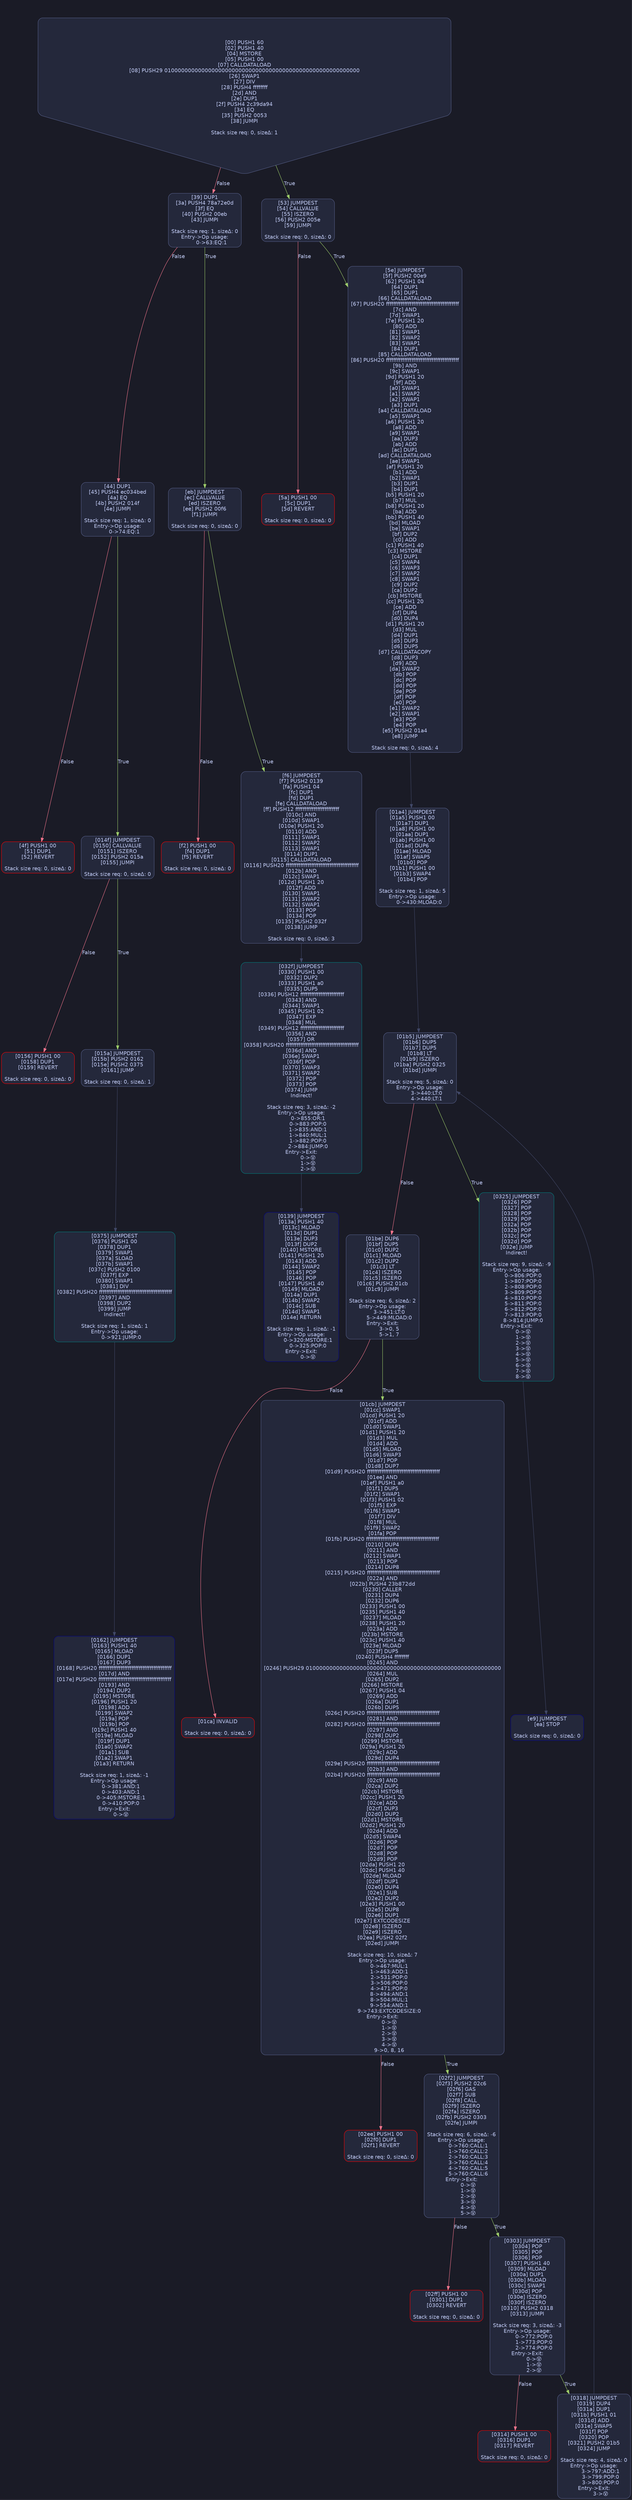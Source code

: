 digraph G {
    node [shape=box, style="filled, rounded", color="#565f89", fontcolor="#c0caf5", fontname="Helvetica", fillcolor="#24283b"];
    edge [color="#414868", fontcolor="#c0caf5", fontname="Helvetica"];
    bgcolor="#1a1b26";
    0 [ label = "[00] PUSH1 60
[02] PUSH1 40
[04] MSTORE
[05] PUSH1 00
[07] CALLDATALOAD
[08] PUSH29 0100000000000000000000000000000000000000000000000000000000
[26] SWAP1
[27] DIV
[28] PUSH4 ffffffff
[2d] AND
[2e] DUP1
[2f] PUSH4 2c39da94
[34] EQ
[35] PUSH2 0053
[38] JUMPI

Stack size req: 0, sizeΔ: 1
" shape = invhouse]
    1 [ label = "[39] DUP1
[3a] PUSH4 78a72e0d
[3f] EQ
[40] PUSH2 00eb
[43] JUMPI

Stack size req: 1, sizeΔ: 0
Entry->Op usage:
	0->63:EQ:1
"]
    2 [ label = "[44] DUP1
[45] PUSH4 ec034bed
[4a] EQ
[4b] PUSH2 014f
[4e] JUMPI

Stack size req: 1, sizeΔ: 0
Entry->Op usage:
	0->74:EQ:1
"]
    3 [ label = "[4f] PUSH1 00
[51] DUP1
[52] REVERT

Stack size req: 0, sizeΔ: 0
" color = "red"]
    4 [ label = "[53] JUMPDEST
[54] CALLVALUE
[55] ISZERO
[56] PUSH2 005e
[59] JUMPI

Stack size req: 0, sizeΔ: 0
"]
    5 [ label = "[5a] PUSH1 00
[5c] DUP1
[5d] REVERT

Stack size req: 0, sizeΔ: 0
" color = "red"]
    6 [ label = "[5e] JUMPDEST
[5f] PUSH2 00e9
[62] PUSH1 04
[64] DUP1
[65] DUP1
[66] CALLDATALOAD
[67] PUSH20 ffffffffffffffffffffffffffffffffffffffff
[7c] AND
[7d] SWAP1
[7e] PUSH1 20
[80] ADD
[81] SWAP1
[82] SWAP2
[83] SWAP1
[84] DUP1
[85] CALLDATALOAD
[86] PUSH20 ffffffffffffffffffffffffffffffffffffffff
[9b] AND
[9c] SWAP1
[9d] PUSH1 20
[9f] ADD
[a0] SWAP1
[a1] SWAP2
[a2] SWAP1
[a3] DUP1
[a4] CALLDATALOAD
[a5] SWAP1
[a6] PUSH1 20
[a8] ADD
[a9] SWAP1
[aa] DUP3
[ab] ADD
[ac] DUP1
[ad] CALLDATALOAD
[ae] SWAP1
[af] PUSH1 20
[b1] ADD
[b2] SWAP1
[b3] DUP1
[b4] DUP1
[b5] PUSH1 20
[b7] MUL
[b8] PUSH1 20
[ba] ADD
[bb] PUSH1 40
[bd] MLOAD
[be] SWAP1
[bf] DUP2
[c0] ADD
[c1] PUSH1 40
[c3] MSTORE
[c4] DUP1
[c5] SWAP4
[c6] SWAP3
[c7] SWAP2
[c8] SWAP1
[c9] DUP2
[ca] DUP2
[cb] MSTORE
[cc] PUSH1 20
[ce] ADD
[cf] DUP4
[d0] DUP4
[d1] PUSH1 20
[d3] MUL
[d4] DUP1
[d5] DUP3
[d6] DUP5
[d7] CALLDATACOPY
[d8] DUP3
[d9] ADD
[da] SWAP2
[db] POP
[dc] POP
[dd] POP
[de] POP
[df] POP
[e0] POP
[e1] SWAP2
[e2] SWAP1
[e3] POP
[e4] POP
[e5] PUSH2 01a4
[e8] JUMP

Stack size req: 0, sizeΔ: 4
"]
    7 [ label = "[e9] JUMPDEST
[ea] STOP

Stack size req: 0, sizeΔ: 0
" color = "darkblue"]
    8 [ label = "[eb] JUMPDEST
[ec] CALLVALUE
[ed] ISZERO
[ee] PUSH2 00f6
[f1] JUMPI

Stack size req: 0, sizeΔ: 0
"]
    9 [ label = "[f2] PUSH1 00
[f4] DUP1
[f5] REVERT

Stack size req: 0, sizeΔ: 0
" color = "red"]
    10 [ label = "[f6] JUMPDEST
[f7] PUSH2 0139
[fa] PUSH1 04
[fc] DUP1
[fd] DUP1
[fe] CALLDATALOAD
[ff] PUSH12 ffffffffffffffffffffffff
[010c] AND
[010d] SWAP1
[010e] PUSH1 20
[0110] ADD
[0111] SWAP1
[0112] SWAP2
[0113] SWAP1
[0114] DUP1
[0115] CALLDATALOAD
[0116] PUSH20 ffffffffffffffffffffffffffffffffffffffff
[012b] AND
[012c] SWAP1
[012d] PUSH1 20
[012f] ADD
[0130] SWAP1
[0131] SWAP2
[0132] SWAP1
[0133] POP
[0134] POP
[0135] PUSH2 032f
[0138] JUMP

Stack size req: 0, sizeΔ: 3
"]
    11 [ label = "[0139] JUMPDEST
[013a] PUSH1 40
[013c] MLOAD
[013d] DUP1
[013e] DUP3
[013f] DUP2
[0140] MSTORE
[0141] PUSH1 20
[0143] ADD
[0144] SWAP2
[0145] POP
[0146] POP
[0147] PUSH1 40
[0149] MLOAD
[014a] DUP1
[014b] SWAP2
[014c] SUB
[014d] SWAP1
[014e] RETURN

Stack size req: 1, sizeΔ: -1
Entry->Op usage:
	0->320:MSTORE:1
	0->325:POP:0
Entry->Exit:
	0->😵
" color = "darkblue"]
    12 [ label = "[014f] JUMPDEST
[0150] CALLVALUE
[0151] ISZERO
[0152] PUSH2 015a
[0155] JUMPI

Stack size req: 0, sizeΔ: 0
"]
    13 [ label = "[0156] PUSH1 00
[0158] DUP1
[0159] REVERT

Stack size req: 0, sizeΔ: 0
" color = "red"]
    14 [ label = "[015a] JUMPDEST
[015b] PUSH2 0162
[015e] PUSH2 0375
[0161] JUMP

Stack size req: 0, sizeΔ: 1
"]
    15 [ label = "[0162] JUMPDEST
[0163] PUSH1 40
[0165] MLOAD
[0166] DUP1
[0167] DUP3
[0168] PUSH20 ffffffffffffffffffffffffffffffffffffffff
[017d] AND
[017e] PUSH20 ffffffffffffffffffffffffffffffffffffffff
[0193] AND
[0194] DUP2
[0195] MSTORE
[0196] PUSH1 20
[0198] ADD
[0199] SWAP2
[019a] POP
[019b] POP
[019c] PUSH1 40
[019e] MLOAD
[019f] DUP1
[01a0] SWAP2
[01a1] SUB
[01a2] SWAP1
[01a3] RETURN

Stack size req: 1, sizeΔ: -1
Entry->Op usage:
	0->381:AND:1
	0->403:AND:1
	0->405:MSTORE:1
	0->410:POP:0
Entry->Exit:
	0->😵
" color = "darkblue"]
    16 [ label = "[01a4] JUMPDEST
[01a5] PUSH1 00
[01a7] DUP1
[01a8] PUSH1 00
[01aa] DUP1
[01ab] PUSH1 00
[01ad] DUP6
[01ae] MLOAD
[01af] SWAP5
[01b0] POP
[01b1] PUSH1 00
[01b3] SWAP4
[01b4] POP

Stack size req: 1, sizeΔ: 5
Entry->Op usage:
	0->430:MLOAD:0
"]
    17 [ label = "[01b5] JUMPDEST
[01b6] DUP5
[01b7] DUP5
[01b8] LT
[01b9] ISZERO
[01ba] PUSH2 0325
[01bd] JUMPI

Stack size req: 5, sizeΔ: 0
Entry->Op usage:
	3->440:LT:0
	4->440:LT:1
"]
    18 [ label = "[01be] DUP6
[01bf] DUP5
[01c0] DUP2
[01c1] MLOAD
[01c2] DUP2
[01c3] LT
[01c4] ISZERO
[01c5] ISZERO
[01c6] PUSH2 01cb
[01c9] JUMPI

Stack size req: 6, sizeΔ: 2
Entry->Op usage:
	3->451:LT:0
	5->449:MLOAD:0
Entry->Exit:
	3->0, 5
	5->1, 7
"]
    19 [ label = "[01ca] INVALID

Stack size req: 0, sizeΔ: 0
" color = "red"]
    20 [ label = "[01cb] JUMPDEST
[01cc] SWAP1
[01cd] PUSH1 20
[01cf] ADD
[01d0] SWAP1
[01d1] PUSH1 20
[01d3] MUL
[01d4] ADD
[01d5] MLOAD
[01d6] SWAP3
[01d7] POP
[01d8] DUP7
[01d9] PUSH20 ffffffffffffffffffffffffffffffffffffffff
[01ee] AND
[01ef] PUSH1 a0
[01f1] DUP5
[01f2] SWAP1
[01f3] PUSH1 02
[01f5] EXP
[01f6] SWAP1
[01f7] DIV
[01f8] MUL
[01f9] SWAP2
[01fa] POP
[01fb] PUSH20 ffffffffffffffffffffffffffffffffffffffff
[0210] DUP4
[0211] AND
[0212] SWAP1
[0213] POP
[0214] DUP8
[0215] PUSH20 ffffffffffffffffffffffffffffffffffffffff
[022a] AND
[022b] PUSH4 23b872dd
[0230] CALLER
[0231] DUP4
[0232] DUP6
[0233] PUSH1 00
[0235] PUSH1 40
[0237] MLOAD
[0238] PUSH1 20
[023a] ADD
[023b] MSTORE
[023c] PUSH1 40
[023e] MLOAD
[023f] DUP5
[0240] PUSH4 ffffffff
[0245] AND
[0246] PUSH29 0100000000000000000000000000000000000000000000000000000000
[0264] MUL
[0265] DUP2
[0266] MSTORE
[0267] PUSH1 04
[0269] ADD
[026a] DUP1
[026b] DUP5
[026c] PUSH20 ffffffffffffffffffffffffffffffffffffffff
[0281] AND
[0282] PUSH20 ffffffffffffffffffffffffffffffffffffffff
[0297] AND
[0298] DUP2
[0299] MSTORE
[029a] PUSH1 20
[029c] ADD
[029d] DUP4
[029e] PUSH20 ffffffffffffffffffffffffffffffffffffffff
[02b3] AND
[02b4] PUSH20 ffffffffffffffffffffffffffffffffffffffff
[02c9] AND
[02ca] DUP2
[02cb] MSTORE
[02cc] PUSH1 20
[02ce] ADD
[02cf] DUP3
[02d0] DUP2
[02d1] MSTORE
[02d2] PUSH1 20
[02d4] ADD
[02d5] SWAP4
[02d6] POP
[02d7] POP
[02d8] POP
[02d9] POP
[02da] PUSH1 20
[02dc] PUSH1 40
[02de] MLOAD
[02df] DUP1
[02e0] DUP4
[02e1] SUB
[02e2] DUP2
[02e3] PUSH1 00
[02e5] DUP8
[02e6] DUP1
[02e7] EXTCODESIZE
[02e8] ISZERO
[02e9] ISZERO
[02ea] PUSH2 02f2
[02ed] JUMPI

Stack size req: 10, sizeΔ: 7
Entry->Op usage:
	0->467:MUL:1
	1->463:ADD:1
	2->531:POP:0
	3->506:POP:0
	4->471:POP:0
	8->494:AND:1
	8->504:MUL:1
	9->554:AND:1
	9->743:EXTCODESIZE:0
Entry->Exit:
	0->😵
	1->😵
	2->😵
	3->😵
	4->😵
	9->0, 8, 16
"]
    21 [ label = "[02ee] PUSH1 00
[02f0] DUP1
[02f1] REVERT

Stack size req: 0, sizeΔ: 0
" color = "red"]
    22 [ label = "[02f2] JUMPDEST
[02f3] PUSH2 02c6
[02f6] GAS
[02f7] SUB
[02f8] CALL
[02f9] ISZERO
[02fa] ISZERO
[02fb] PUSH2 0303
[02fe] JUMPI

Stack size req: 6, sizeΔ: -6
Entry->Op usage:
	0->760:CALL:1
	1->760:CALL:2
	2->760:CALL:3
	3->760:CALL:4
	4->760:CALL:5
	5->760:CALL:6
Entry->Exit:
	0->😵
	1->😵
	2->😵
	3->😵
	4->😵
	5->😵
"]
    23 [ label = "[02ff] PUSH1 00
[0301] DUP1
[0302] REVERT

Stack size req: 0, sizeΔ: 0
" color = "red"]
    24 [ label = "[0303] JUMPDEST
[0304] POP
[0305] POP
[0306] POP
[0307] PUSH1 40
[0309] MLOAD
[030a] DUP1
[030b] MLOAD
[030c] SWAP1
[030d] POP
[030e] ISZERO
[030f] ISZERO
[0310] PUSH2 0318
[0313] JUMPI

Stack size req: 3, sizeΔ: -3
Entry->Op usage:
	0->772:POP:0
	1->773:POP:0
	2->774:POP:0
Entry->Exit:
	0->😵
	1->😵
	2->😵
"]
    25 [ label = "[0314] PUSH1 00
[0316] DUP1
[0317] REVERT

Stack size req: 0, sizeΔ: 0
" color = "red"]
    26 [ label = "[0318] JUMPDEST
[0319] DUP4
[031a] DUP1
[031b] PUSH1 01
[031d] ADD
[031e] SWAP5
[031f] POP
[0320] POP
[0321] PUSH2 01b5
[0324] JUMP

Stack size req: 4, sizeΔ: 0
Entry->Op usage:
	3->797:ADD:1
	3->799:POP:0
	3->800:POP:0
Entry->Exit:
	3->😵
"]
    27 [ label = "[0325] JUMPDEST
[0326] POP
[0327] POP
[0328] POP
[0329] POP
[032a] POP
[032b] POP
[032c] POP
[032d] POP
[032e] JUMP
Indirect!

Stack size req: 9, sizeΔ: -9
Entry->Op usage:
	0->806:POP:0
	1->807:POP:0
	2->808:POP:0
	3->809:POP:0
	4->810:POP:0
	5->811:POP:0
	6->812:POP:0
	7->813:POP:0
	8->814:JUMP:0
Entry->Exit:
	0->😵
	1->😵
	2->😵
	3->😵
	4->😵
	5->😵
	6->😵
	7->😵
	8->😵
" color = "teal"]
    28 [ label = "[032f] JUMPDEST
[0330] PUSH1 00
[0332] DUP2
[0333] PUSH1 a0
[0335] DUP5
[0336] PUSH12 ffffffffffffffffffffffff
[0343] AND
[0344] SWAP1
[0345] PUSH1 02
[0347] EXP
[0348] MUL
[0349] PUSH12 ffffffffffffffffffffffff
[0356] AND
[0357] OR
[0358] PUSH20 ffffffffffffffffffffffffffffffffffffffff
[036d] AND
[036e] SWAP1
[036f] POP
[0370] SWAP3
[0371] SWAP2
[0372] POP
[0373] POP
[0374] JUMP
Indirect!

Stack size req: 3, sizeΔ: -2
Entry->Op usage:
	0->855:OR:1
	0->883:POP:0
	1->835:AND:1
	1->840:MUL:1
	1->882:POP:0
	2->884:JUMP:0
Entry->Exit:
	0->😵
	1->😵
	2->😵
" color = "teal"]
    29 [ label = "[0375] JUMPDEST
[0376] PUSH1 00
[0378] DUP1
[0379] SWAP1
[037a] SLOAD
[037b] SWAP1
[037c] PUSH2 0100
[037f] EXP
[0380] SWAP1
[0381] DIV
[0382] PUSH20 ffffffffffffffffffffffffffffffffffffffff
[0397] AND
[0398] DUP2
[0399] JUMP
Indirect!

Stack size req: 1, sizeΔ: 1
Entry->Op usage:
	0->921:JUMP:0
" color = "teal"]
    0 -> 1 [ label = "False" color = "#f7768e"]
    0 -> 4 [ label = "True" color = "#9ece6a"]
    1 -> 2 [ label = "False" color = "#f7768e"]
    1 -> 8 [ label = "True" color = "#9ece6a"]
    2 -> 3 [ label = "False" color = "#f7768e"]
    2 -> 12 [ label = "True" color = "#9ece6a"]
    4 -> 5 [ label = "False" color = "#f7768e"]
    4 -> 6 [ label = "True" color = "#9ece6a"]
    6 -> 16 [ ]
    8 -> 9 [ label = "False" color = "#f7768e"]
    8 -> 10 [ label = "True" color = "#9ece6a"]
    10 -> 28 [ ]
    12 -> 13 [ label = "False" color = "#f7768e"]
    12 -> 14 [ label = "True" color = "#9ece6a"]
    14 -> 29 [ ]
    16 -> 17 [ ]
    17 -> 18 [ label = "False" color = "#f7768e"]
    17 -> 27 [ label = "True" color = "#9ece6a"]
    18 -> 19 [ label = "False" color = "#f7768e"]
    18 -> 20 [ label = "True" color = "#9ece6a"]
    20 -> 21 [ label = "False" color = "#f7768e"]
    20 -> 22 [ label = "True" color = "#9ece6a"]
    22 -> 23 [ label = "False" color = "#f7768e"]
    22 -> 24 [ label = "True" color = "#9ece6a"]
    24 -> 25 [ label = "False" color = "#f7768e"]
    24 -> 26 [ label = "True" color = "#9ece6a"]
    26 -> 17 [ ]
    27 -> 7 [ ]
    28 -> 11 [ ]
    29 -> 15 [ ]

}
